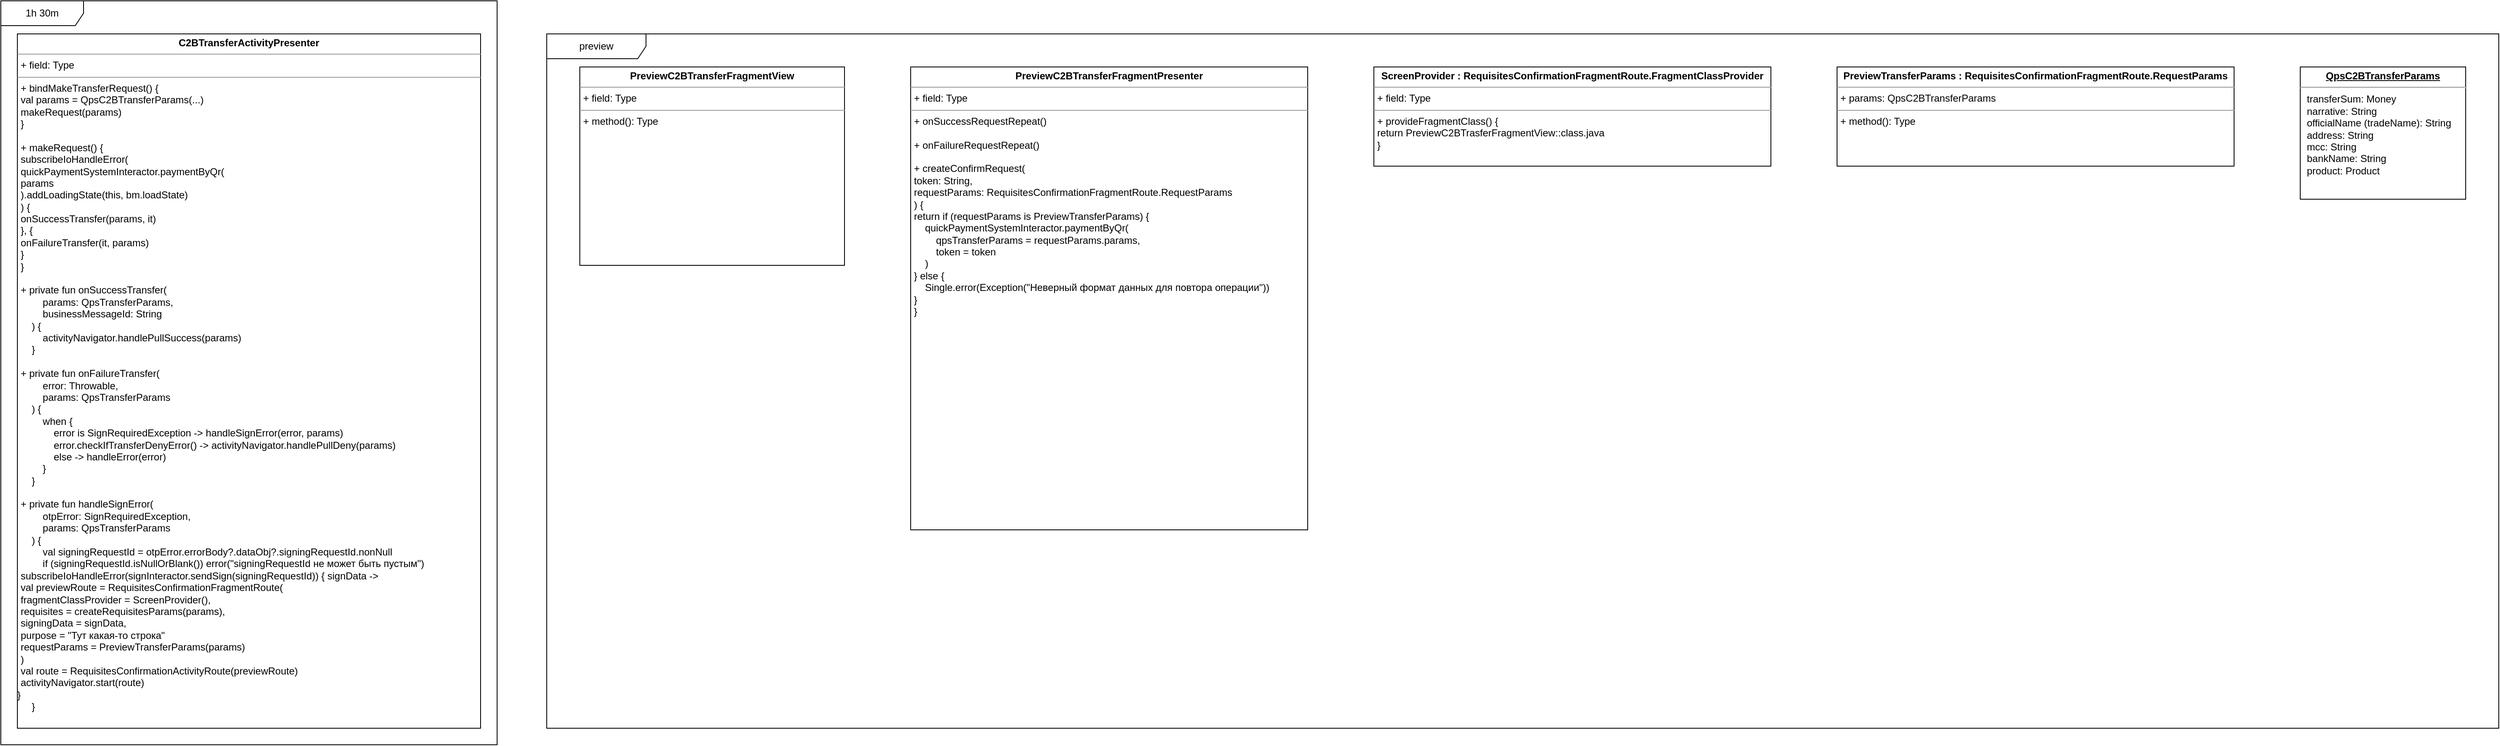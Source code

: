 <mxfile version="16.0.0" type="github">
  <diagram id="-ZJCyFaX50Rn6FW-T_H7" name="Page-1">
    <mxGraphModel dx="2204" dy="735" grid="1" gridSize="10" guides="1" tooltips="1" connect="1" arrows="1" fold="1" page="1" pageScale="1" pageWidth="850" pageHeight="1100" math="0" shadow="0">
      <root>
        <mxCell id="0" />
        <mxCell id="1" parent="0" />
        <mxCell id="n2_FTlTPaUtZ0n5Y-Lv9-1" value="&lt;p style=&quot;margin: 0px ; margin-top: 4px ; text-align: center&quot;&gt;&lt;b&gt;C2BTransferActivityPresenter&lt;/b&gt;&lt;/p&gt;&lt;hr size=&quot;1&quot;&gt;&lt;p style=&quot;margin: 0px ; margin-left: 4px&quot;&gt;+ field: Type&lt;/p&gt;&lt;hr size=&quot;1&quot;&gt;&lt;p style=&quot;margin: 0px ; margin-left: 4px&quot;&gt;+ bindMakeTransferRequest() {&lt;/p&gt;&lt;p style=&quot;margin: 0px ; margin-left: 4px&quot;&gt;val params = QpsC2BTransferParams(...)&lt;/p&gt;&lt;p style=&quot;margin: 0px ; margin-left: 4px&quot;&gt;makeRequest(params)&lt;br&gt;&lt;/p&gt;&lt;p style=&quot;margin: 0px ; margin-left: 4px&quot;&gt;}&lt;/p&gt;&lt;p style=&quot;margin: 0px ; margin-left: 4px&quot;&gt;&lt;br&gt;&lt;/p&gt;&lt;p style=&quot;margin: 0px ; margin-left: 4px&quot;&gt;+ makeRequest() {&lt;/p&gt;&lt;p style=&quot;margin: 0px ; margin-left: 4px&quot;&gt;subscribeIoHandleError(&lt;br&gt;&lt;/p&gt;&lt;p style=&quot;margin: 0px ; margin-left: 4px&quot;&gt;quickPaymentSystemInteractor.paymentByQr(&lt;/p&gt;&lt;p style=&quot;margin: 0px ; margin-left: 4px&quot;&gt;params&lt;br&gt;&lt;/p&gt;&lt;p style=&quot;margin: 0px ; margin-left: 4px&quot;&gt;).addLoadingState(this, bm.loadState)&lt;/p&gt;&lt;p style=&quot;margin: 0px ; margin-left: 4px&quot;&gt;) {&lt;/p&gt;&lt;p style=&quot;margin: 0px ; margin-left: 4px&quot;&gt;onSuccessTransfer(params, it)&lt;br&gt;&lt;/p&gt;&lt;p style=&quot;margin: 0px ; margin-left: 4px&quot;&gt;}, {&lt;/p&gt;&lt;p style=&quot;margin: 0px ; margin-left: 4px&quot;&gt;onFailureTransfer(it, params)&lt;br&gt;&lt;/p&gt;&lt;p style=&quot;margin: 0px ; margin-left: 4px&quot;&gt;}&lt;br&gt;&lt;/p&gt;&lt;p style=&quot;margin: 0px ; margin-left: 4px&quot;&gt;}&lt;/p&gt;&lt;p style=&quot;margin: 0px ; margin-left: 4px&quot;&gt;&lt;br&gt;&lt;/p&gt;&lt;p style=&quot;margin: 0px ; margin-left: 4px&quot;&gt;+ private fun onSuccessTransfer(&lt;br&gt;&amp;nbsp;&amp;nbsp;&amp;nbsp;&amp;nbsp;&amp;nbsp;&amp;nbsp;&amp;nbsp; params: QpsTransferParams,&lt;br&gt;&amp;nbsp;&amp;nbsp;&amp;nbsp;&amp;nbsp;&amp;nbsp;&amp;nbsp;&amp;nbsp; businessMessageId: String&lt;br&gt;&amp;nbsp;&amp;nbsp;&amp;nbsp; ) {&lt;br&gt;&amp;nbsp;&amp;nbsp;&amp;nbsp;&amp;nbsp;&amp;nbsp;&amp;nbsp;&amp;nbsp; activityNavigator.handlePullSuccess(params)&lt;br&gt;&amp;nbsp;&amp;nbsp;&amp;nbsp; }&lt;/p&gt;&lt;p style=&quot;margin: 0px ; margin-left: 4px&quot;&gt;&lt;br&gt;&lt;/p&gt;&lt;p style=&quot;margin: 0px ; margin-left: 4px&quot;&gt;+ private fun onFailureTransfer(&lt;br&gt;&amp;nbsp;&amp;nbsp;&amp;nbsp;&amp;nbsp;&amp;nbsp;&amp;nbsp;&amp;nbsp; error: Throwable,&lt;br&gt;&amp;nbsp;&amp;nbsp;&amp;nbsp;&amp;nbsp;&amp;nbsp;&amp;nbsp;&amp;nbsp; params: QpsTransferParams&lt;br&gt;&amp;nbsp;&amp;nbsp;&amp;nbsp; ) {&lt;br&gt;&amp;nbsp;&amp;nbsp;&amp;nbsp;&amp;nbsp;&amp;nbsp;&amp;nbsp;&amp;nbsp; when {&lt;br&gt;&amp;nbsp;&amp;nbsp;&amp;nbsp;&amp;nbsp;&amp;nbsp;&amp;nbsp;&amp;nbsp;&amp;nbsp;&amp;nbsp;&amp;nbsp;&amp;nbsp; error is SignRequiredException -&amp;gt; handleSignError(error, params)&lt;br&gt;&amp;nbsp;&amp;nbsp;&amp;nbsp;&amp;nbsp;&amp;nbsp;&amp;nbsp;&amp;nbsp;&amp;nbsp;&amp;nbsp;&amp;nbsp;&amp;nbsp; error.checkIfTransferDenyError() -&amp;gt; activityNavigator.handlePullDeny(params)&lt;br&gt;&amp;nbsp;&amp;nbsp;&amp;nbsp;&amp;nbsp;&amp;nbsp;&amp;nbsp;&amp;nbsp;&amp;nbsp;&amp;nbsp;&amp;nbsp;&amp;nbsp; else -&amp;gt; handleError(error)&lt;br&gt;&amp;nbsp;&amp;nbsp;&amp;nbsp;&amp;nbsp;&amp;nbsp;&amp;nbsp;&amp;nbsp; }&lt;br&gt;&amp;nbsp;&amp;nbsp;&amp;nbsp; }&lt;/p&gt;&lt;p style=&quot;margin: 0px ; margin-left: 4px&quot;&gt;&lt;br&gt;&lt;/p&gt;&lt;p style=&quot;margin: 0px ; margin-left: 4px&quot;&gt;+ private fun handleSignError(&lt;br&gt;&amp;nbsp;&amp;nbsp;&amp;nbsp;&amp;nbsp;&amp;nbsp;&amp;nbsp;&amp;nbsp; otpError: SignRequiredException,&lt;br&gt;&amp;nbsp;&amp;nbsp;&amp;nbsp;&amp;nbsp;&amp;nbsp;&amp;nbsp;&amp;nbsp; params: QpsTransferParams&lt;br&gt;&amp;nbsp;&amp;nbsp;&amp;nbsp; ) {&lt;br&gt;&amp;nbsp;&amp;nbsp;&amp;nbsp;&amp;nbsp;&amp;nbsp;&amp;nbsp;&amp;nbsp; val signingRequestId = otpError.errorBody?.dataObj?.signingRequestId.nonNull&lt;br&gt;&amp;nbsp;&amp;nbsp;&amp;nbsp;&amp;nbsp;&amp;nbsp;&amp;nbsp;&amp;nbsp; if (signingRequestId.isNullOrBlank()) error(&quot;signingRequestId не может быть пустым&quot;)&lt;br&gt;&lt;/p&gt;&lt;p style=&quot;margin: 0px ; margin-left: 4px&quot;&gt;subscribeIoHandleError(signInteractor.sendSign(signingRequestId)) { signData -&amp;gt;&lt;/p&gt;&lt;p style=&quot;margin: 0px ; margin-left: 4px&quot;&gt;val previewRoute = RequisitesConfirmationFragmentRoute(&lt;/p&gt;&lt;p style=&quot;margin: 0px ; margin-left: 4px&quot;&gt;fragmentClassProvider = ScreenProvider(),&lt;/p&gt;&lt;p style=&quot;margin: 0px ; margin-left: 4px&quot;&gt;requisites = createRequisitesParams(params),&lt;/p&gt;&lt;p style=&quot;margin: 0px ; margin-left: 4px&quot;&gt;signingData = signData,&lt;/p&gt;&lt;p style=&quot;margin: 0px ; margin-left: 4px&quot;&gt;purpose = &quot;Тут какая-то строка&quot;&lt;br&gt;&lt;/p&gt;&lt;p style=&quot;margin: 0px ; margin-left: 4px&quot;&gt;requestParams = PreviewTransferParams(params)&lt;br&gt;&lt;/p&gt;&lt;p style=&quot;margin: 0px ; margin-left: 4px&quot;&gt;)&lt;/p&gt;&lt;p style=&quot;margin: 0px ; margin-left: 4px&quot;&gt;val route = RequisitesConfirmationActivityRoute(previewRoute)&lt;br&gt;activityNavigator.start(route)&lt;br&gt;&lt;/p&gt;}&lt;p style=&quot;margin: 0px ; margin-left: 4px&quot;&gt;&amp;nbsp;&amp;nbsp;&amp;nbsp; }&lt;/p&gt;" style="verticalAlign=top;align=left;overflow=fill;fontSize=12;fontFamily=Helvetica;html=1;" parent="1" vertex="1">
          <mxGeometry x="-160" y="80" width="560" height="840" as="geometry" />
        </mxCell>
        <mxCell id="tVQKjD5gCdS9pBwcH8Xz-2" value="preview" style="shape=umlFrame;whiteSpace=wrap;html=1;width=120;height=30;" parent="1" vertex="1">
          <mxGeometry x="480" y="80" width="2360" height="840" as="geometry" />
        </mxCell>
        <mxCell id="tVQKjD5gCdS9pBwcH8Xz-3" value="&lt;p style=&quot;margin: 0px ; margin-top: 4px ; text-align: center&quot;&gt;&lt;b&gt;PreviewC2BTransferFragmentView&lt;/b&gt;&lt;/p&gt;&lt;hr size=&quot;1&quot;&gt;&lt;p style=&quot;margin: 0px ; margin-left: 4px&quot;&gt;+ field: Type&lt;/p&gt;&lt;hr size=&quot;1&quot;&gt;&lt;p style=&quot;margin: 0px ; margin-left: 4px&quot;&gt;+ method(): Type&lt;/p&gt;" style="verticalAlign=top;align=left;overflow=fill;fontSize=12;fontFamily=Helvetica;html=1;" parent="1" vertex="1">
          <mxGeometry x="520" y="120" width="320" height="240" as="geometry" />
        </mxCell>
        <mxCell id="tVQKjD5gCdS9pBwcH8Xz-4" value="&lt;p style=&quot;margin: 0px ; margin-top: 4px ; text-align: center&quot;&gt;&lt;b&gt;PreviewC2BTransferFragmentPresenter&lt;/b&gt;&lt;/p&gt;&lt;hr size=&quot;1&quot;&gt;&lt;p style=&quot;margin: 0px ; margin-left: 4px&quot;&gt;+ field: Type&lt;/p&gt;&lt;hr size=&quot;1&quot;&gt;&lt;p style=&quot;margin: 0px ; margin-left: 4px&quot;&gt;+ onSuccessRequestRepeat()&lt;/p&gt;&lt;p style=&quot;margin: 0px ; margin-left: 4px&quot;&gt;&lt;br&gt;&lt;/p&gt;&lt;p style=&quot;margin: 0px ; margin-left: 4px&quot;&gt;+ onFailureRequestRepeat()&lt;/p&gt;&lt;p style=&quot;margin: 0px ; margin-left: 4px&quot;&gt;&lt;br&gt;&lt;/p&gt;&lt;p style=&quot;margin: 0px ; margin-left: 4px&quot;&gt;+ createConfirmRequest(&lt;/p&gt;&lt;p style=&quot;margin: 0px ; margin-left: 4px&quot;&gt;token: String,&lt;br&gt;requestParams: RequisitesConfirmationFragmentRoute.RequestParams&lt;br&gt;&lt;/p&gt;&lt;p style=&quot;margin: 0px ; margin-left: 4px&quot;&gt;) {&lt;/p&gt;&lt;p style=&quot;margin: 0px ; margin-left: 4px&quot;&gt;return if (requestParams is PreviewTransferParams) {&lt;br&gt;&amp;nbsp;&amp;nbsp;&amp;nbsp; quickPaymentSystemInteractor.paymentByQr(&lt;br&gt;&amp;nbsp;&amp;nbsp;&amp;nbsp;&amp;nbsp;&amp;nbsp;&amp;nbsp;&amp;nbsp; qpsTransferParams = requestParams.params,&lt;br&gt;&amp;nbsp;&amp;nbsp;&amp;nbsp;&amp;nbsp;&amp;nbsp;&amp;nbsp;&amp;nbsp; token = token&lt;br&gt;&amp;nbsp;&amp;nbsp;&amp;nbsp; )&lt;br&gt;} else {&lt;br&gt;&amp;nbsp;&amp;nbsp;&amp;nbsp; Single.error(Exception(&quot;Неверный формат данных для повтора операции&quot;))&lt;br&gt;}&lt;br&gt;&lt;/p&gt;&lt;p style=&quot;margin: 0px ; margin-left: 4px&quot;&gt;}&lt;br&gt;&lt;/p&gt;" style="verticalAlign=top;align=left;overflow=fill;fontSize=12;fontFamily=Helvetica;html=1;" parent="1" vertex="1">
          <mxGeometry x="920" y="120" width="480" height="560" as="geometry" />
        </mxCell>
        <mxCell id="tVQKjD5gCdS9pBwcH8Xz-5" value="&lt;p style=&quot;margin: 0px ; margin-top: 4px ; text-align: center&quot;&gt;&lt;b&gt;ScreenProvider : RequisitesConfirmationFragmentRoute.FragmentClassProvider&lt;br&gt;&lt;/b&gt;&lt;/p&gt;&lt;hr size=&quot;1&quot;&gt;&lt;p style=&quot;margin: 0px ; margin-left: 4px&quot;&gt;+ field: Type&lt;/p&gt;&lt;hr size=&quot;1&quot;&gt;&lt;p style=&quot;margin: 0px ; margin-left: 4px&quot;&gt;+ provideFragmentClass() {&lt;/p&gt;&lt;p style=&quot;margin: 0px ; margin-left: 4px&quot;&gt;return PreviewC2BTrasferFragmentView::class.java&lt;br&gt;&lt;/p&gt;&lt;p style=&quot;margin: 0px ; margin-left: 4px&quot;&gt;}&lt;br&gt;&lt;/p&gt;" style="verticalAlign=top;align=left;overflow=fill;fontSize=12;fontFamily=Helvetica;html=1;" parent="1" vertex="1">
          <mxGeometry x="1480" y="120" width="480" height="120" as="geometry" />
        </mxCell>
        <mxCell id="tVQKjD5gCdS9pBwcH8Xz-6" value="&lt;p style=&quot;margin: 0px ; margin-top: 4px ; text-align: center&quot;&gt;&lt;b&gt;PreviewTransferParams : RequisitesConfirmationFragmentRoute.RequestParams&lt;br&gt;&lt;/b&gt;&lt;/p&gt;&lt;hr size=&quot;1&quot;&gt;&lt;p style=&quot;margin: 0px ; margin-left: 4px&quot;&gt;+ params: QpsC2BTransferParams&lt;br&gt;&lt;/p&gt;&lt;hr size=&quot;1&quot;&gt;&lt;p style=&quot;margin: 0px ; margin-left: 4px&quot;&gt;+ method(): Type&lt;/p&gt;" style="verticalAlign=top;align=left;overflow=fill;fontSize=12;fontFamily=Helvetica;html=1;" parent="1" vertex="1">
          <mxGeometry x="2040" y="120" width="480" height="120" as="geometry" />
        </mxCell>
        <mxCell id="tVQKjD5gCdS9pBwcH8Xz-8" value="&lt;p style=&quot;margin: 0px ; margin-top: 4px ; text-align: center ; text-decoration: underline&quot;&gt;&lt;b&gt;QpsC2BTransferParams&lt;/b&gt;&lt;/p&gt;&lt;hr&gt;&lt;p style=&quot;margin: 0px ; margin-left: 8px&quot;&gt;transferSum: Money&lt;/p&gt;&lt;p style=&quot;margin: 0px ; margin-left: 8px&quot;&gt;narrative: String&lt;/p&gt;&lt;p style=&quot;margin: 0px ; margin-left: 8px&quot;&gt;officialName (tradeName): String&lt;/p&gt;&lt;p style=&quot;margin: 0px ; margin-left: 8px&quot;&gt;address: String&lt;/p&gt;&lt;p style=&quot;margin: 0px ; margin-left: 8px&quot;&gt;mcc: String&lt;/p&gt;&lt;p style=&quot;margin: 0px ; margin-left: 8px&quot;&gt;bankName: String&lt;br&gt;&lt;/p&gt;&lt;p style=&quot;margin: 0px ; margin-left: 8px&quot;&gt;product: Product&lt;/p&gt;" style="verticalAlign=top;align=left;overflow=fill;fontSize=12;fontFamily=Helvetica;html=1;" parent="1" vertex="1">
          <mxGeometry x="2600" y="120" width="200" height="160" as="geometry" />
        </mxCell>
        <mxCell id="VsZTECInvZYtbxkwSa_--1" value="1h 30m" style="shape=umlFrame;whiteSpace=wrap;html=1;width=100;height=30;" vertex="1" parent="1">
          <mxGeometry x="-180" y="40" width="600" height="900" as="geometry" />
        </mxCell>
      </root>
    </mxGraphModel>
  </diagram>
</mxfile>
